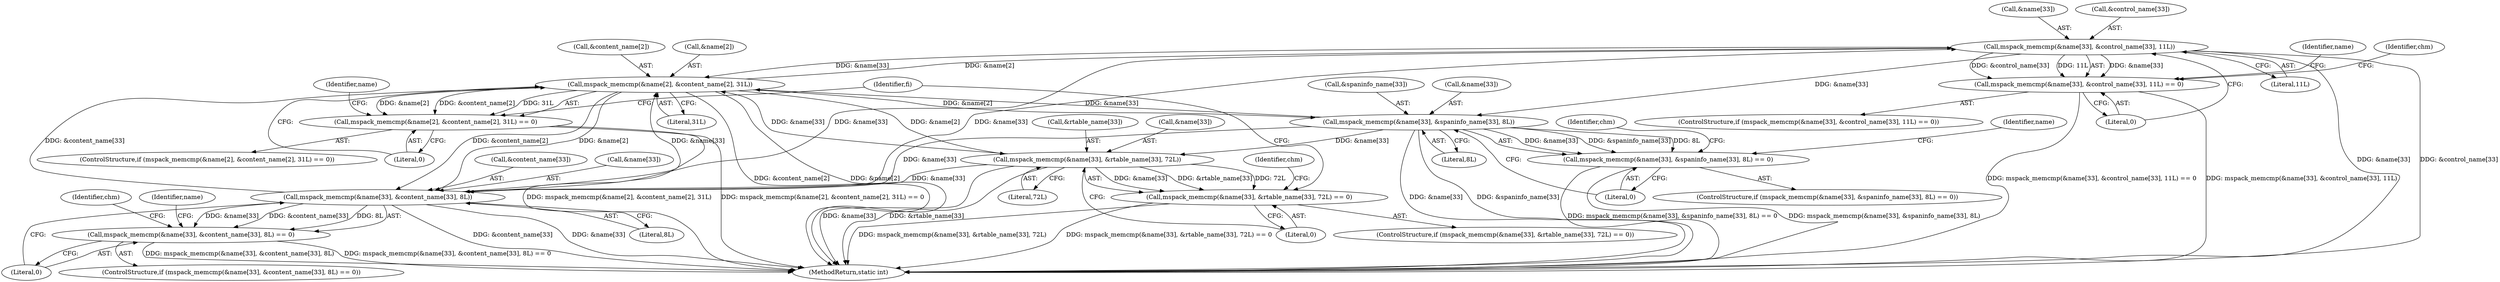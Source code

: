 digraph "0_libmspack_8759da8db6ec9e866cb8eb143313f397f925bb4f@API" {
"1000961" [label="(Call,mspack_memcmp(&name[33], &control_name[33], 11L))"];
"1000925" [label="(Call,mspack_memcmp(&name[2], &content_name[2], 31L))"];
"1000939" [label="(Call,mspack_memcmp(&name[33], &content_name[33], 8L))"];
"1000961" [label="(Call,mspack_memcmp(&name[33], &control_name[33], 11L))"];
"1001005" [label="(Call,mspack_memcmp(&name[33], &rtable_name[33], 72L))"];
"1000983" [label="(Call,mspack_memcmp(&name[33], &spaninfo_name[33], 8L))"];
"1000924" [label="(Call,mspack_memcmp(&name[2], &content_name[2], 31L) == 0)"];
"1000938" [label="(Call,mspack_memcmp(&name[33], &content_name[33], 8L) == 0)"];
"1000960" [label="(Call,mspack_memcmp(&name[33], &control_name[33], 11L) == 0)"];
"1000982" [label="(Call,mspack_memcmp(&name[33], &spaninfo_name[33], 8L) == 0)"];
"1001004" [label="(Call,mspack_memcmp(&name[33], &rtable_name[33], 72L) == 0)"];
"1000960" [label="(Call,mspack_memcmp(&name[33], &control_name[33], 11L) == 0)"];
"1001005" [label="(Call,mspack_memcmp(&name[33], &rtable_name[33], 72L))"];
"1000939" [label="(Call,mspack_memcmp(&name[33], &content_name[33], 8L))"];
"1000954" [label="(Identifier,chm)"];
"1000930" [label="(Call,&content_name[2])"];
"1001020" [label="(Identifier,chm)"];
"1000934" [label="(Literal,31L)"];
"1001071" [label="(MethodReturn,static int)"];
"1000962" [label="(Call,&name[33])"];
"1001004" [label="(Call,mspack_memcmp(&name[33], &rtable_name[33], 72L) == 0)"];
"1000982" [label="(Call,mspack_memcmp(&name[33], &spaninfo_name[33], 8L) == 0)"];
"1000925" [label="(Call,mspack_memcmp(&name[2], &content_name[2], 31L))"];
"1000938" [label="(Call,mspack_memcmp(&name[33], &content_name[33], 8L) == 0)"];
"1000949" [label="(Literal,0)"];
"1001015" [label="(Literal,0)"];
"1000966" [label="(Call,&control_name[33])"];
"1000961" [label="(Call,mspack_memcmp(&name[33], &control_name[33], 11L))"];
"1000983" [label="(Call,mspack_memcmp(&name[33], &spaninfo_name[33], 8L))"];
"1001010" [label="(Call,&rtable_name[33])"];
"1001006" [label="(Call,&name[33])"];
"1000970" [label="(Literal,11L)"];
"1001026" [label="(Identifier,fi)"];
"1000998" [label="(Identifier,chm)"];
"1000944" [label="(Call,&content_name[33])"];
"1000942" [label="(Identifier,name)"];
"1000964" [label="(Identifier,name)"];
"1000988" [label="(Call,&spaninfo_name[33])"];
"1001003" [label="(ControlStructure,if (mspack_memcmp(&name[33], &rtable_name[33], 72L) == 0))"];
"1000924" [label="(Call,mspack_memcmp(&name[2], &content_name[2], 31L) == 0)"];
"1000959" [label="(ControlStructure,if (mspack_memcmp(&name[33], &control_name[33], 11L) == 0))"];
"1000926" [label="(Call,&name[2])"];
"1000940" [label="(Call,&name[33])"];
"1000948" [label="(Literal,8L)"];
"1001008" [label="(Identifier,name)"];
"1000986" [label="(Identifier,name)"];
"1000976" [label="(Identifier,chm)"];
"1000992" [label="(Literal,8L)"];
"1000935" [label="(Literal,0)"];
"1001014" [label="(Literal,72L)"];
"1000981" [label="(ControlStructure,if (mspack_memcmp(&name[33], &spaninfo_name[33], 8L) == 0))"];
"1000923" [label="(ControlStructure,if (mspack_memcmp(&name[2], &content_name[2], 31L) == 0))"];
"1000971" [label="(Literal,0)"];
"1000993" [label="(Literal,0)"];
"1000984" [label="(Call,&name[33])"];
"1000937" [label="(ControlStructure,if (mspack_memcmp(&name[33], &content_name[33], 8L) == 0))"];
"1000961" -> "1000960"  [label="AST: "];
"1000961" -> "1000970"  [label="CFG: "];
"1000962" -> "1000961"  [label="AST: "];
"1000966" -> "1000961"  [label="AST: "];
"1000970" -> "1000961"  [label="AST: "];
"1000971" -> "1000961"  [label="CFG: "];
"1000961" -> "1001071"  [label="DDG: &name[33]"];
"1000961" -> "1001071"  [label="DDG: &control_name[33]"];
"1000961" -> "1000925"  [label="DDG: &name[33]"];
"1000961" -> "1000939"  [label="DDG: &name[33]"];
"1000961" -> "1000960"  [label="DDG: &name[33]"];
"1000961" -> "1000960"  [label="DDG: &control_name[33]"];
"1000961" -> "1000960"  [label="DDG: 11L"];
"1000925" -> "1000961"  [label="DDG: &name[2]"];
"1000939" -> "1000961"  [label="DDG: &name[33]"];
"1000961" -> "1000983"  [label="DDG: &name[33]"];
"1000925" -> "1000924"  [label="AST: "];
"1000925" -> "1000934"  [label="CFG: "];
"1000926" -> "1000925"  [label="AST: "];
"1000930" -> "1000925"  [label="AST: "];
"1000934" -> "1000925"  [label="AST: "];
"1000935" -> "1000925"  [label="CFG: "];
"1000925" -> "1001071"  [label="DDG: &name[2]"];
"1000925" -> "1001071"  [label="DDG: &content_name[2]"];
"1000925" -> "1000924"  [label="DDG: &name[2]"];
"1000925" -> "1000924"  [label="DDG: &content_name[2]"];
"1000925" -> "1000924"  [label="DDG: 31L"];
"1000939" -> "1000925"  [label="DDG: &name[33]"];
"1000939" -> "1000925"  [label="DDG: &content_name[33]"];
"1001005" -> "1000925"  [label="DDG: &name[33]"];
"1000983" -> "1000925"  [label="DDG: &name[33]"];
"1000925" -> "1000939"  [label="DDG: &name[2]"];
"1000925" -> "1000939"  [label="DDG: &content_name[2]"];
"1000925" -> "1000983"  [label="DDG: &name[2]"];
"1000925" -> "1001005"  [label="DDG: &name[2]"];
"1000939" -> "1000938"  [label="AST: "];
"1000939" -> "1000948"  [label="CFG: "];
"1000940" -> "1000939"  [label="AST: "];
"1000944" -> "1000939"  [label="AST: "];
"1000948" -> "1000939"  [label="AST: "];
"1000949" -> "1000939"  [label="CFG: "];
"1000939" -> "1001071"  [label="DDG: &name[33]"];
"1000939" -> "1001071"  [label="DDG: &content_name[33]"];
"1000939" -> "1000938"  [label="DDG: &name[33]"];
"1000939" -> "1000938"  [label="DDG: &content_name[33]"];
"1000939" -> "1000938"  [label="DDG: 8L"];
"1001005" -> "1000939"  [label="DDG: &name[33]"];
"1000983" -> "1000939"  [label="DDG: &name[33]"];
"1001005" -> "1001004"  [label="AST: "];
"1001005" -> "1001014"  [label="CFG: "];
"1001006" -> "1001005"  [label="AST: "];
"1001010" -> "1001005"  [label="AST: "];
"1001014" -> "1001005"  [label="AST: "];
"1001015" -> "1001005"  [label="CFG: "];
"1001005" -> "1001071"  [label="DDG: &name[33]"];
"1001005" -> "1001071"  [label="DDG: &rtable_name[33]"];
"1001005" -> "1001004"  [label="DDG: &name[33]"];
"1001005" -> "1001004"  [label="DDG: &rtable_name[33]"];
"1001005" -> "1001004"  [label="DDG: 72L"];
"1000983" -> "1001005"  [label="DDG: &name[33]"];
"1000983" -> "1000982"  [label="AST: "];
"1000983" -> "1000992"  [label="CFG: "];
"1000984" -> "1000983"  [label="AST: "];
"1000988" -> "1000983"  [label="AST: "];
"1000992" -> "1000983"  [label="AST: "];
"1000993" -> "1000983"  [label="CFG: "];
"1000983" -> "1001071"  [label="DDG: &name[33]"];
"1000983" -> "1001071"  [label="DDG: &spaninfo_name[33]"];
"1000983" -> "1000982"  [label="DDG: &name[33]"];
"1000983" -> "1000982"  [label="DDG: &spaninfo_name[33]"];
"1000983" -> "1000982"  [label="DDG: 8L"];
"1000924" -> "1000923"  [label="AST: "];
"1000924" -> "1000935"  [label="CFG: "];
"1000935" -> "1000924"  [label="AST: "];
"1000942" -> "1000924"  [label="CFG: "];
"1001026" -> "1000924"  [label="CFG: "];
"1000924" -> "1001071"  [label="DDG: mspack_memcmp(&name[2], &content_name[2], 31L)"];
"1000924" -> "1001071"  [label="DDG: mspack_memcmp(&name[2], &content_name[2], 31L) == 0"];
"1000938" -> "1000937"  [label="AST: "];
"1000938" -> "1000949"  [label="CFG: "];
"1000949" -> "1000938"  [label="AST: "];
"1000954" -> "1000938"  [label="CFG: "];
"1000964" -> "1000938"  [label="CFG: "];
"1000938" -> "1001071"  [label="DDG: mspack_memcmp(&name[33], &content_name[33], 8L)"];
"1000938" -> "1001071"  [label="DDG: mspack_memcmp(&name[33], &content_name[33], 8L) == 0"];
"1000960" -> "1000959"  [label="AST: "];
"1000960" -> "1000971"  [label="CFG: "];
"1000971" -> "1000960"  [label="AST: "];
"1000976" -> "1000960"  [label="CFG: "];
"1000986" -> "1000960"  [label="CFG: "];
"1000960" -> "1001071"  [label="DDG: mspack_memcmp(&name[33], &control_name[33], 11L)"];
"1000960" -> "1001071"  [label="DDG: mspack_memcmp(&name[33], &control_name[33], 11L) == 0"];
"1000982" -> "1000981"  [label="AST: "];
"1000982" -> "1000993"  [label="CFG: "];
"1000993" -> "1000982"  [label="AST: "];
"1000998" -> "1000982"  [label="CFG: "];
"1001008" -> "1000982"  [label="CFG: "];
"1000982" -> "1001071"  [label="DDG: mspack_memcmp(&name[33], &spaninfo_name[33], 8L) == 0"];
"1000982" -> "1001071"  [label="DDG: mspack_memcmp(&name[33], &spaninfo_name[33], 8L)"];
"1001004" -> "1001003"  [label="AST: "];
"1001004" -> "1001015"  [label="CFG: "];
"1001015" -> "1001004"  [label="AST: "];
"1001020" -> "1001004"  [label="CFG: "];
"1001026" -> "1001004"  [label="CFG: "];
"1001004" -> "1001071"  [label="DDG: mspack_memcmp(&name[33], &rtable_name[33], 72L) == 0"];
"1001004" -> "1001071"  [label="DDG: mspack_memcmp(&name[33], &rtable_name[33], 72L)"];
}
